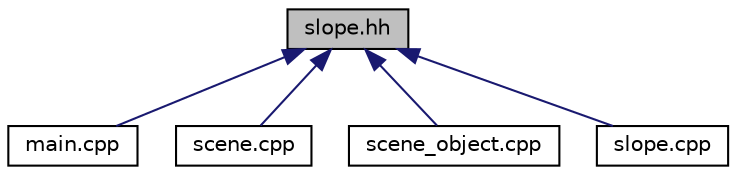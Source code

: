 digraph "slope.hh"
{
 // LATEX_PDF_SIZE
  edge [fontname="Helvetica",fontsize="10",labelfontname="Helvetica",labelfontsize="10"];
  node [fontname="Helvetica",fontsize="10",shape=record];
  Node1 [label="slope.hh",height=0.2,width=0.4,color="black", fillcolor="grey75", style="filled", fontcolor="black",tooltip="Definicja klasy Slope."];
  Node1 -> Node2 [dir="back",color="midnightblue",fontsize="10",style="solid",fontname="Helvetica"];
  Node2 [label="main.cpp",height=0.2,width=0.4,color="black", fillcolor="white", style="filled",URL="$app_2main_8cpp.html",tooltip=" "];
  Node1 -> Node3 [dir="back",color="midnightblue",fontsize="10",style="solid",fontname="Helvetica"];
  Node3 [label="scene.cpp",height=0.2,width=0.4,color="black", fillcolor="white", style="filled",URL="$scene_8cpp.html",tooltip="Definicje metod klasy Scene."];
  Node1 -> Node4 [dir="back",color="midnightblue",fontsize="10",style="solid",fontname="Helvetica"];
  Node4 [label="scene_object.cpp",height=0.2,width=0.4,color="black", fillcolor="white", style="filled",URL="$scene__object_8cpp.html",tooltip="Definicje metod klasy SceneObject."];
  Node1 -> Node5 [dir="back",color="midnightblue",fontsize="10",style="solid",fontname="Helvetica"];
  Node5 [label="slope.cpp",height=0.2,width=0.4,color="black", fillcolor="white", style="filled",URL="$slope_8cpp.html",tooltip="Definicje metod klasy Slope."];
}
